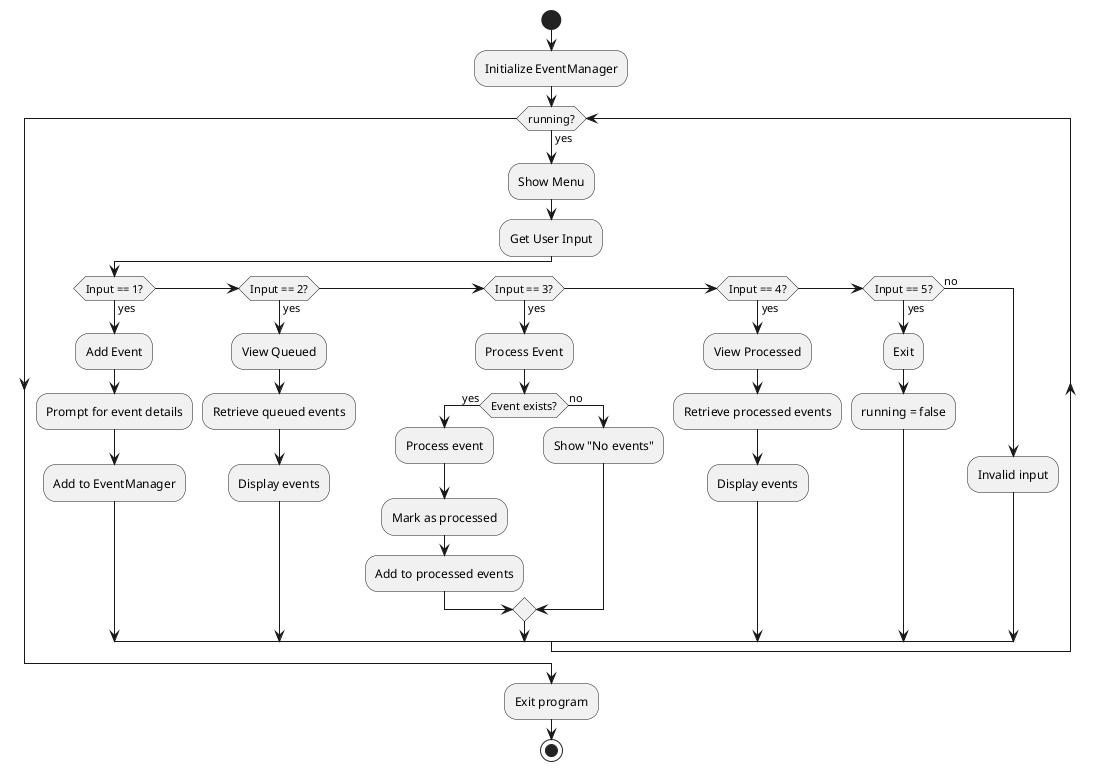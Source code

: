 @startuml
start
:Initialize EventManager;

while (running?) is (yes)
  :Show Menu;
  :Get User Input;

  if (Input == 1?) then (yes)
    :Add Event;
    :Prompt for event details;
    :Add to EventManager;
  elseif (Input == 2?) then (yes)
    :View Queued;
    :Retrieve queued events;
    :Display events;
  elseif (Input == 3?) then (yes)
    :Process Event;
    if (Event exists?) then (yes)
      :Process event;
      :Mark as processed;
      :Add to processed events;
    else (no)
      :Show "No events";
    endif
  elseif (Input == 4?) then (yes)
    :View Processed;
    :Retrieve processed events;
    :Display events;
  elseif (Input == 5?) then (yes)
    :Exit;
    :running = false;
  else (no)
    :Invalid input;
  endif
endwhile

:Exit program;
stop
@enduml